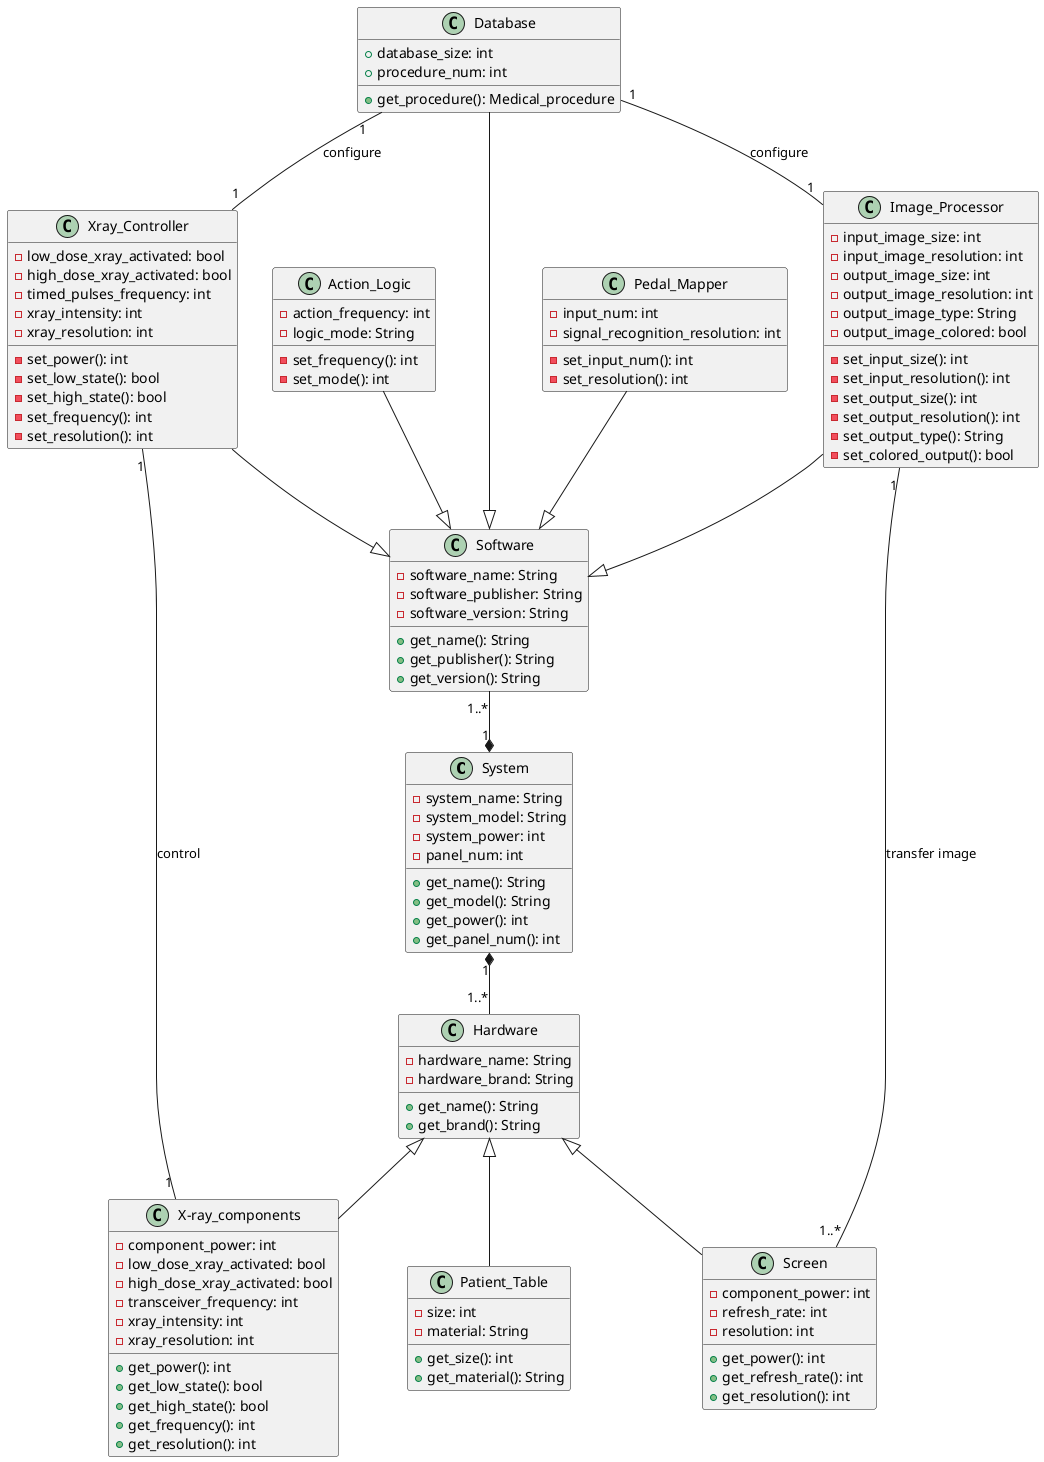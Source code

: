 @startuml
class “System” as sc{
-system_name: String
-system_model: String
-system_power: int
-panel_num: int

+get_name(): String
+get_model(): String
+get_power(): int
+get_panel_num(): int
}

class "Hardware" as h{
-hardware_name: String
-hardware_brand: String

+get_name(): String
+get_brand(): String
}

class "Software" as s{
-software_name: String
-software_publisher: String
-software_version: String

+get_name(): String
+get_publisher(): String
+get_version(): String
}

class "X-ray_components" as xc{
-component_power: int
-low_dose_xray_activated: bool
-high_dose_xray_activated: bool
-transceiver_frequency: int
-xray_intensity: int
-xray_resolution: int

+get_power(): int
+get_low_state(): bool
+get_high_state(): bool
+get_frequency(): int
+get_resolution(): int
}

class "Screen" as scr{
-component_power: int
-refresh_rate: int
-resolution: int

+get_power(): int
+get_refresh_rate(): int
+get_resolution(): int
}

class "Patient_Table" as pt{
-size: int
-material: String

+get_size(): int
+get_material(): String
}


h <|-down- xc
h <|-down- pt
h <|-down- scr



class "Pedal_Mapper" as pm{
-input_num: int
-signal_recognition_resolution: int

-set_input_num(): int
-set_resolution(): int
}

class "Action_Logic" as al{
-action_frequency: int
-logic_mode: String

-set_frequency(): int
-set_mode(): int
}

class "Xray_Controller" as xcr{
-low_dose_xray_activated: bool
-high_dose_xray_activated: bool
-timed_pulses_frequency: int
-xray_intensity: int
-xray_resolution: int

-set_power(): int
-set_low_state(): bool
-set_high_state(): bool
-set_frequency(): int
-set_resolution(): int
}

class "Image_Processor" as ip{
-input_image_size: int
-input_image_resolution: int
-output_image_size: int
-output_image_resolution: int
-output_image_type: String
-output_image_colored: bool

-set_input_size(): int
-set_input_resolution(): int
-set_output_size(): int
-set_output_resolution(): int
-set_output_type(): String
-set_colored_output(): bool
}

class "Database" as db{
+database_size: int
+procedure_num: int

+get_procedure(): Medical_procedure
}

s <|-up- ip
s <|-up- pm
s <|-up- db
s <|-up- al
s <|-up- xcr

xcr "1" -- "1"xc: control
ip "1" -- "1..*"scr: transfer image
db "1" -- "1"xcr: configure
db "1" -- "1"ip: configure

sc "1" *-up- "1..*" s
sc "1" *-down- "1..*" h




@enduml